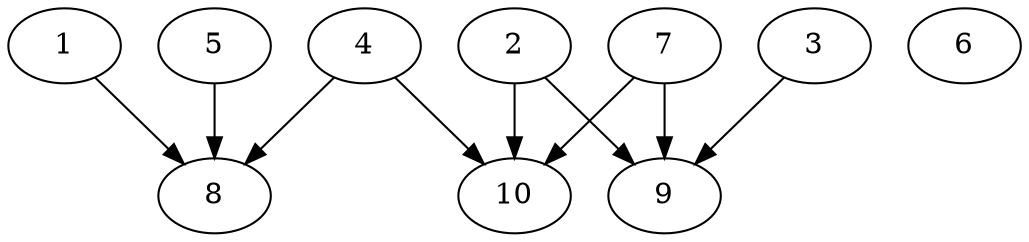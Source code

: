 // DAG automatically generated by daggen at Thu Oct  3 13:58:04 2019
// ./daggen --dot -n 10 --ccr 0.3 --fat 0.9 --regular 0.7 --density 0.6 --mindata 5242880 --maxdata 52428800 
digraph G {
  1 [size="83319467", alpha="0.08", expect_size="24995840"] 
  1 -> 8 [size ="24995840"]
  2 [size="29702827", alpha="0.16", expect_size="8910848"] 
  2 -> 9 [size ="8910848"]
  2 -> 10 [size ="8910848"]
  3 [size="22756693", alpha="0.14", expect_size="6827008"] 
  3 -> 9 [size ="6827008"]
  4 [size="61723307", alpha="0.12", expect_size="18516992"] 
  4 -> 8 [size ="18516992"]
  4 -> 10 [size ="18516992"]
  5 [size="45038933", alpha="0.02", expect_size="13511680"] 
  5 -> 8 [size ="13511680"]
  6 [size="91269120", alpha="0.18", expect_size="27380736"] 
  7 [size="99942400", alpha="0.08", expect_size="29982720"] 
  7 -> 9 [size ="29982720"]
  7 -> 10 [size ="29982720"]
  8 [size="125754027", alpha="0.05", expect_size="37726208"] 
  9 [size="25299627", alpha="0.01", expect_size="7589888"] 
  10 [size="42420907", alpha="0.13", expect_size="12726272"] 
}
